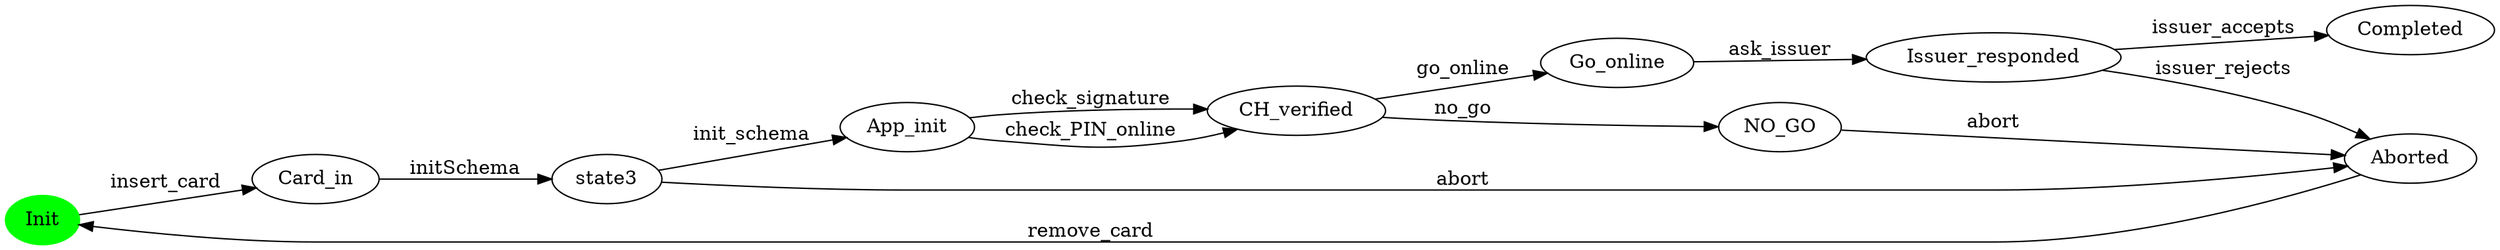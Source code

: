 digraph G {
rankdir=LR;
state0[ label = "Init", style=filled, color=green ];
state0 -> state1 [ label=" insert_card " ];
state2 [ label = "CH_verified" ];
state2 -> state3 [ label=" no_go " ];
state2 -> state4 [ label=" go_online " ];
state3 [ label = "NO_GO" ];
state3 -> state5 [ label=" abort " ];
state1 [ label = "Card_in" ];
state1 -> state6 [ label=" initSchema " ];
state7 [ label = "Issuer_responded" ];
state7 -> state8 [ label=" issuer_accepts " ];
state7 -> state5 [ label=" issuer_rejects " ];
state8 [ label = "Completed" ];
state4 [ label = "Go_online" ];
state4 -> state7 [ label=" ask_issuer " ];
state5 [ label = "Aborted" ];
state5 -> state0 [ label=" remove_card " ];
state6 [ label = "state3" ];
state6 -> state9 [ label=" init_schema " ];
state6 -> state5 [ label=" abort " ];
state9 [ label = "App_init" ];
state9 -> state2 [ label=" check_signature " ];
state9 -> state2 [ label=" check_PIN_online " ];
}
